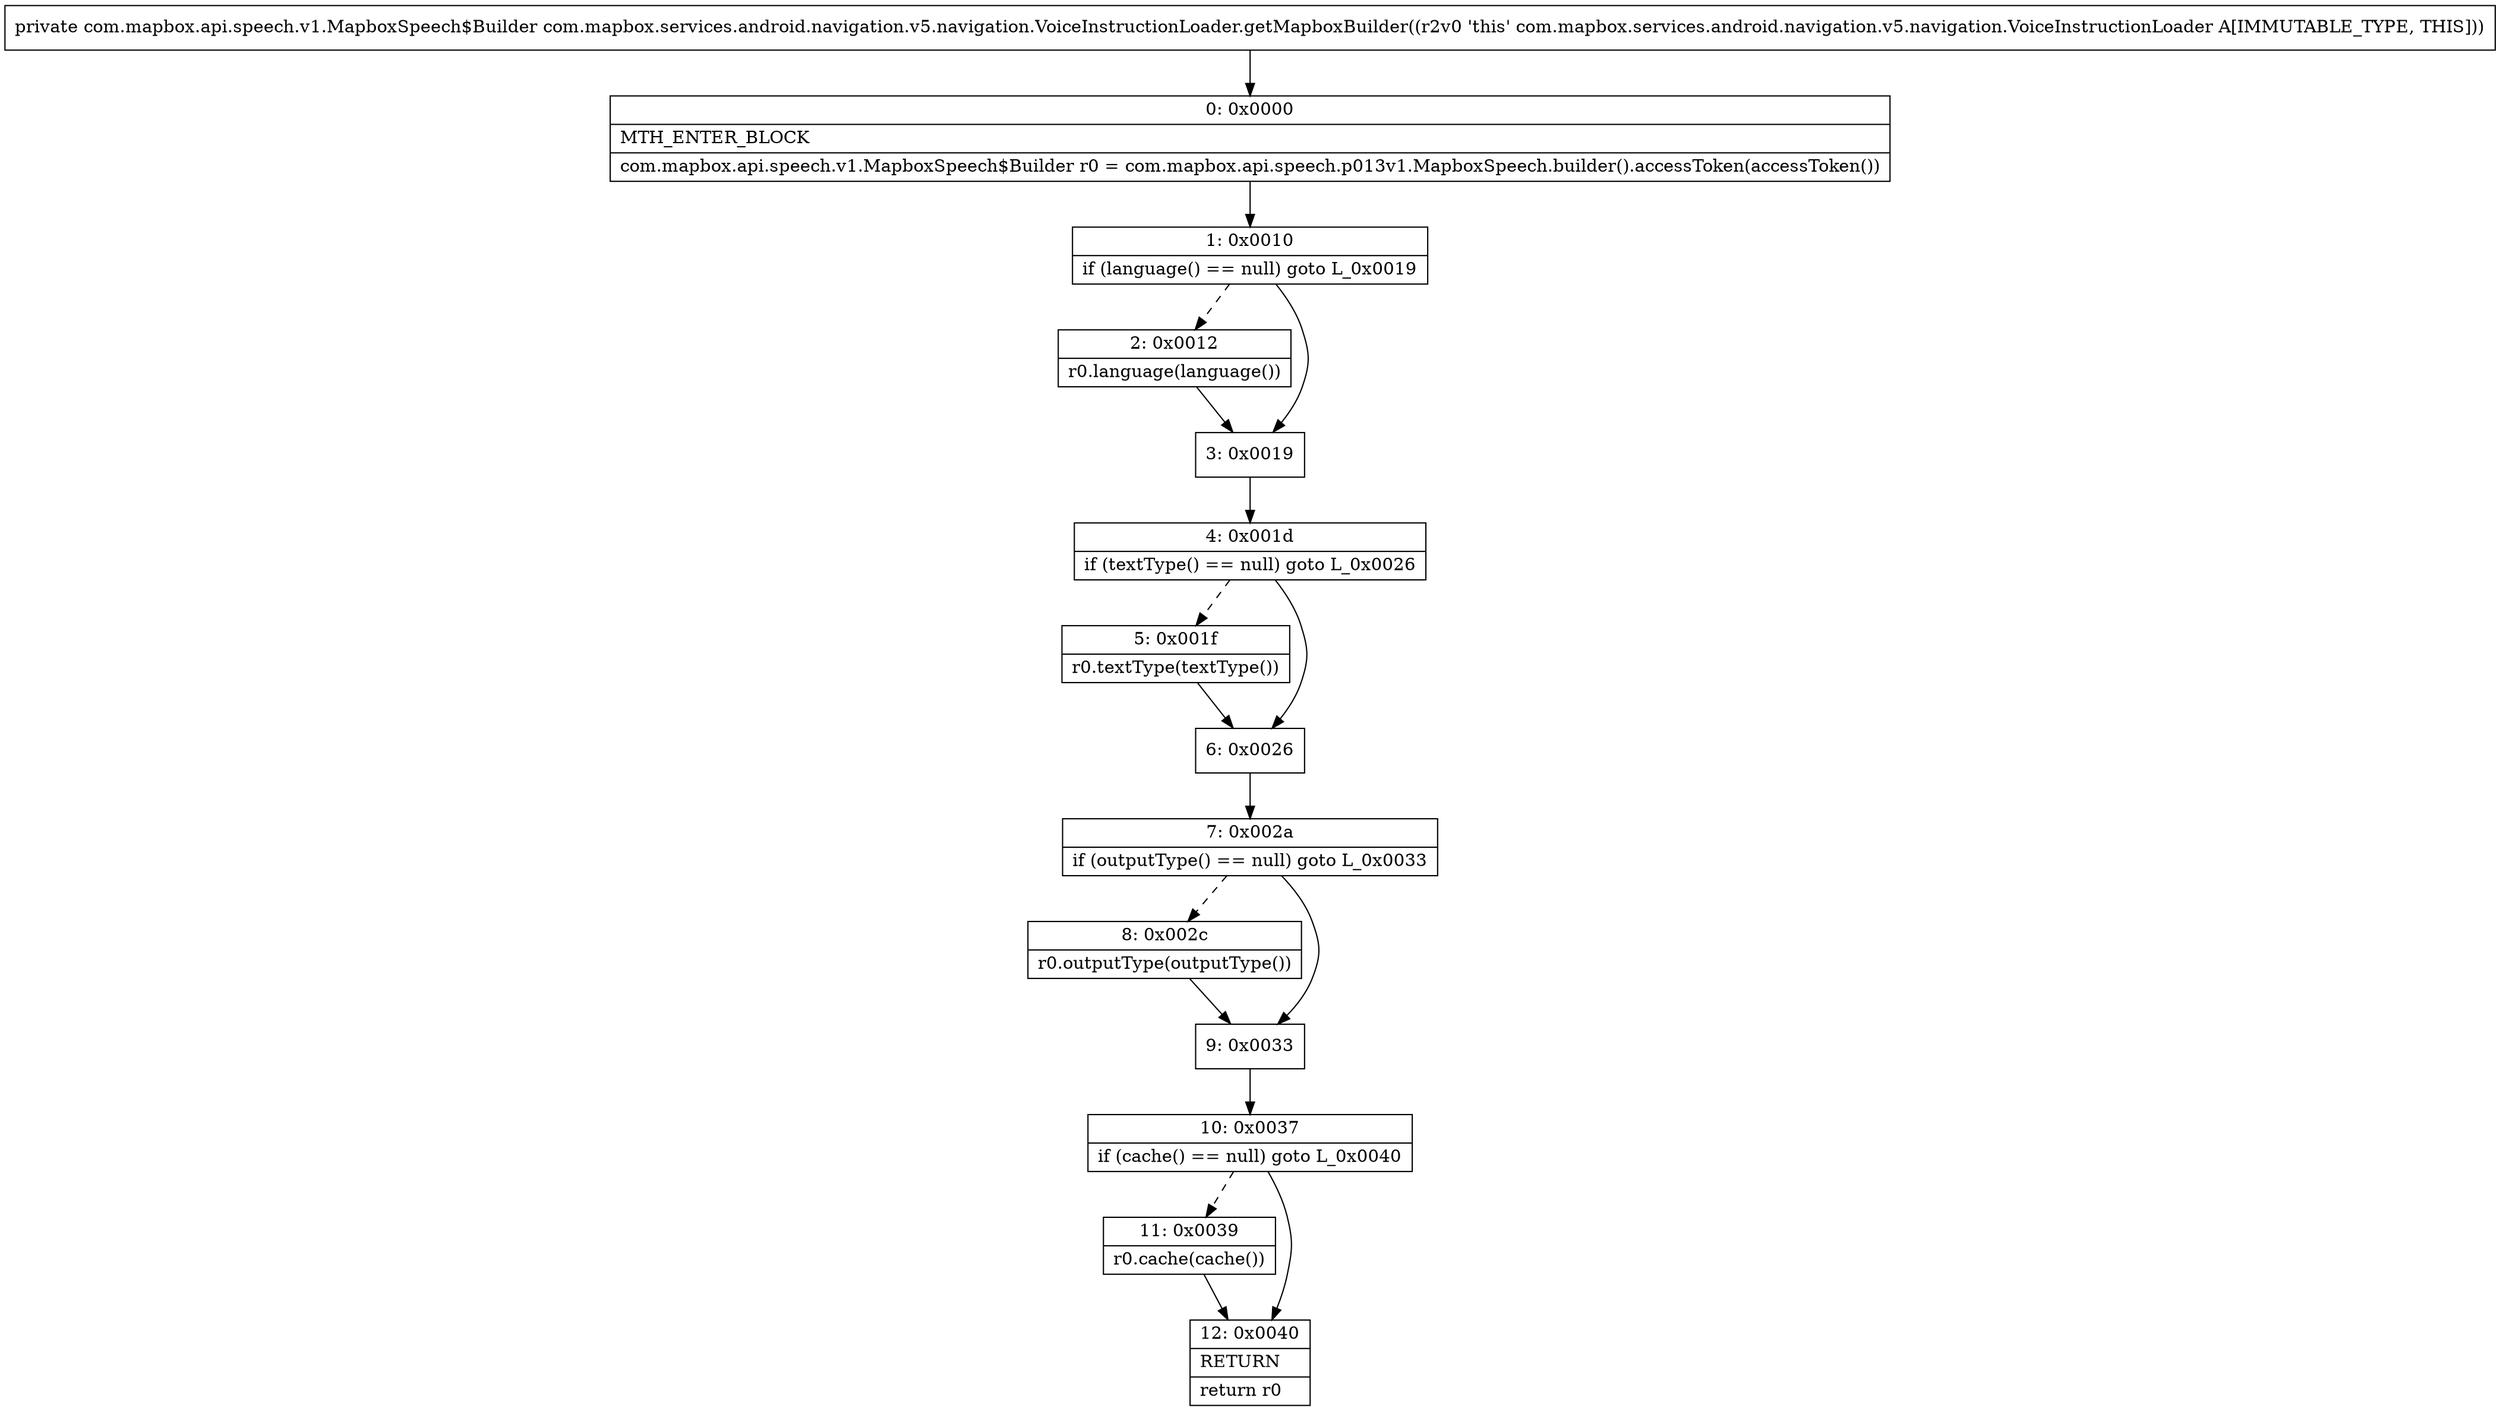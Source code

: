 digraph "CFG forcom.mapbox.services.android.navigation.v5.navigation.VoiceInstructionLoader.getMapboxBuilder()Lcom\/mapbox\/api\/speech\/v1\/MapboxSpeech$Builder;" {
Node_0 [shape=record,label="{0\:\ 0x0000|MTH_ENTER_BLOCK\l|com.mapbox.api.speech.v1.MapboxSpeech$Builder r0 = com.mapbox.api.speech.p013v1.MapboxSpeech.builder().accessToken(accessToken())\l}"];
Node_1 [shape=record,label="{1\:\ 0x0010|if (language() == null) goto L_0x0019\l}"];
Node_2 [shape=record,label="{2\:\ 0x0012|r0.language(language())\l}"];
Node_3 [shape=record,label="{3\:\ 0x0019}"];
Node_4 [shape=record,label="{4\:\ 0x001d|if (textType() == null) goto L_0x0026\l}"];
Node_5 [shape=record,label="{5\:\ 0x001f|r0.textType(textType())\l}"];
Node_6 [shape=record,label="{6\:\ 0x0026}"];
Node_7 [shape=record,label="{7\:\ 0x002a|if (outputType() == null) goto L_0x0033\l}"];
Node_8 [shape=record,label="{8\:\ 0x002c|r0.outputType(outputType())\l}"];
Node_9 [shape=record,label="{9\:\ 0x0033}"];
Node_10 [shape=record,label="{10\:\ 0x0037|if (cache() == null) goto L_0x0040\l}"];
Node_11 [shape=record,label="{11\:\ 0x0039|r0.cache(cache())\l}"];
Node_12 [shape=record,label="{12\:\ 0x0040|RETURN\l|return r0\l}"];
MethodNode[shape=record,label="{private com.mapbox.api.speech.v1.MapboxSpeech$Builder com.mapbox.services.android.navigation.v5.navigation.VoiceInstructionLoader.getMapboxBuilder((r2v0 'this' com.mapbox.services.android.navigation.v5.navigation.VoiceInstructionLoader A[IMMUTABLE_TYPE, THIS])) }"];
MethodNode -> Node_0;
Node_0 -> Node_1;
Node_1 -> Node_2[style=dashed];
Node_1 -> Node_3;
Node_2 -> Node_3;
Node_3 -> Node_4;
Node_4 -> Node_5[style=dashed];
Node_4 -> Node_6;
Node_5 -> Node_6;
Node_6 -> Node_7;
Node_7 -> Node_8[style=dashed];
Node_7 -> Node_9;
Node_8 -> Node_9;
Node_9 -> Node_10;
Node_10 -> Node_11[style=dashed];
Node_10 -> Node_12;
Node_11 -> Node_12;
}

